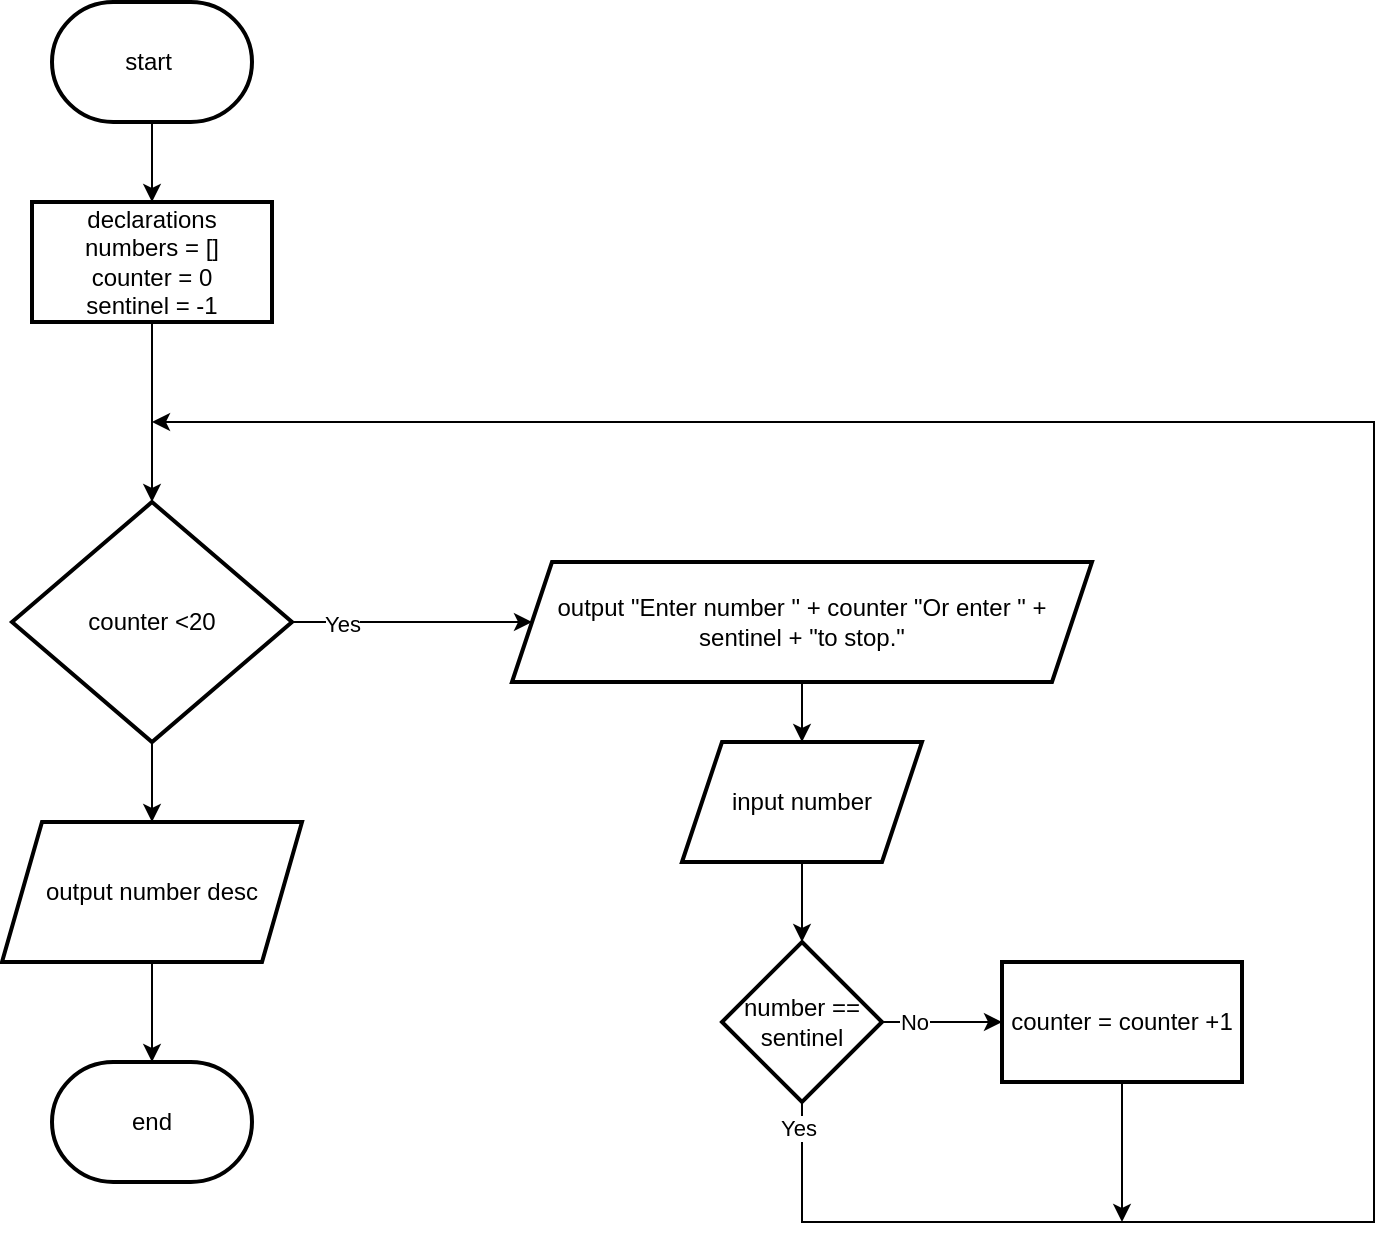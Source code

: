 <mxfile version="26.0.7">
  <diagram name="Page-1" id="rTqNWr0zawK2AeCXeiRS">
    <mxGraphModel dx="1338" dy="818" grid="1" gridSize="10" guides="1" tooltips="1" connect="1" arrows="1" fold="1" page="1" pageScale="1" pageWidth="850" pageHeight="1100" math="0" shadow="0">
      <root>
        <mxCell id="0" />
        <mxCell id="1" parent="0" />
        <mxCell id="ufII23YuF3F3aXn4aUwu-3" value="" style="edgeStyle=orthogonalEdgeStyle;rounded=0;orthogonalLoop=1;jettySize=auto;html=1;" edge="1" parent="1" source="ufII23YuF3F3aXn4aUwu-1" target="ufII23YuF3F3aXn4aUwu-2">
          <mxGeometry relative="1" as="geometry" />
        </mxCell>
        <mxCell id="ufII23YuF3F3aXn4aUwu-1" value="start&amp;nbsp;" style="strokeWidth=2;html=1;shape=mxgraph.flowchart.terminator;whiteSpace=wrap;" vertex="1" parent="1">
          <mxGeometry x="380" y="10" width="100" height="60" as="geometry" />
        </mxCell>
        <mxCell id="ufII23YuF3F3aXn4aUwu-5" value="" style="edgeStyle=orthogonalEdgeStyle;rounded=0;orthogonalLoop=1;jettySize=auto;html=1;" edge="1" parent="1" source="ufII23YuF3F3aXn4aUwu-2" target="ufII23YuF3F3aXn4aUwu-4">
          <mxGeometry relative="1" as="geometry" />
        </mxCell>
        <mxCell id="ufII23YuF3F3aXn4aUwu-2" value="declarations&lt;div&gt;numbers = []&lt;/div&gt;&lt;div&gt;counter = 0&lt;/div&gt;&lt;div&gt;sentinel = -1&lt;/div&gt;" style="whiteSpace=wrap;html=1;strokeWidth=2;" vertex="1" parent="1">
          <mxGeometry x="370" y="110" width="120" height="60" as="geometry" />
        </mxCell>
        <mxCell id="ufII23YuF3F3aXn4aUwu-7" value="" style="edgeStyle=orthogonalEdgeStyle;rounded=0;orthogonalLoop=1;jettySize=auto;html=1;" edge="1" parent="1" source="ufII23YuF3F3aXn4aUwu-4" target="ufII23YuF3F3aXn4aUwu-6">
          <mxGeometry relative="1" as="geometry" />
        </mxCell>
        <mxCell id="ufII23YuF3F3aXn4aUwu-13" value="Yes" style="edgeLabel;html=1;align=center;verticalAlign=middle;resizable=0;points=[];" vertex="1" connectable="0" parent="ufII23YuF3F3aXn4aUwu-7">
          <mxGeometry x="-0.583" y="-1" relative="1" as="geometry">
            <mxPoint as="offset" />
          </mxGeometry>
        </mxCell>
        <mxCell id="ufII23YuF3F3aXn4aUwu-27" value="" style="edgeStyle=orthogonalEdgeStyle;rounded=0;orthogonalLoop=1;jettySize=auto;html=1;" edge="1" parent="1" source="ufII23YuF3F3aXn4aUwu-4" target="ufII23YuF3F3aXn4aUwu-26">
          <mxGeometry relative="1" as="geometry" />
        </mxCell>
        <mxCell id="ufII23YuF3F3aXn4aUwu-4" value="counter &amp;lt;20" style="rhombus;whiteSpace=wrap;html=1;strokeWidth=2;" vertex="1" parent="1">
          <mxGeometry x="360" y="260" width="140" height="120" as="geometry" />
        </mxCell>
        <mxCell id="ufII23YuF3F3aXn4aUwu-9" value="" style="edgeStyle=orthogonalEdgeStyle;rounded=0;orthogonalLoop=1;jettySize=auto;html=1;" edge="1" parent="1" source="ufII23YuF3F3aXn4aUwu-6" target="ufII23YuF3F3aXn4aUwu-8">
          <mxGeometry relative="1" as="geometry" />
        </mxCell>
        <mxCell id="ufII23YuF3F3aXn4aUwu-6" value="output &quot;Enter number &quot; + counter &quot;Or enter &quot; + sentinel + &quot;to stop.&quot;" style="shape=parallelogram;perimeter=parallelogramPerimeter;whiteSpace=wrap;html=1;fixedSize=1;strokeWidth=2;" vertex="1" parent="1">
          <mxGeometry x="610" y="290" width="290" height="60" as="geometry" />
        </mxCell>
        <mxCell id="ufII23YuF3F3aXn4aUwu-35" value="" style="edgeStyle=orthogonalEdgeStyle;rounded=0;orthogonalLoop=1;jettySize=auto;html=1;" edge="1" parent="1" source="ufII23YuF3F3aXn4aUwu-8" target="ufII23YuF3F3aXn4aUwu-34">
          <mxGeometry relative="1" as="geometry" />
        </mxCell>
        <mxCell id="ufII23YuF3F3aXn4aUwu-8" value="input number" style="shape=parallelogram;perimeter=parallelogramPerimeter;whiteSpace=wrap;html=1;fixedSize=1;strokeWidth=2;" vertex="1" parent="1">
          <mxGeometry x="695" y="380" width="120" height="60" as="geometry" />
        </mxCell>
        <mxCell id="ufII23YuF3F3aXn4aUwu-29" value="" style="edgeStyle=orthogonalEdgeStyle;rounded=0;orthogonalLoop=1;jettySize=auto;html=1;" edge="1" parent="1" source="ufII23YuF3F3aXn4aUwu-26" target="ufII23YuF3F3aXn4aUwu-28">
          <mxGeometry relative="1" as="geometry" />
        </mxCell>
        <mxCell id="ufII23YuF3F3aXn4aUwu-26" value="output number desc" style="shape=parallelogram;perimeter=parallelogramPerimeter;whiteSpace=wrap;html=1;fixedSize=1;strokeWidth=2;" vertex="1" parent="1">
          <mxGeometry x="355" y="420" width="150" height="70" as="geometry" />
        </mxCell>
        <mxCell id="ufII23YuF3F3aXn4aUwu-28" value="end" style="strokeWidth=2;html=1;shape=mxgraph.flowchart.terminator;whiteSpace=wrap;" vertex="1" parent="1">
          <mxGeometry x="380" y="540" width="100" height="60" as="geometry" />
        </mxCell>
        <mxCell id="ufII23YuF3F3aXn4aUwu-37" value="" style="edgeStyle=orthogonalEdgeStyle;rounded=0;orthogonalLoop=1;jettySize=auto;html=1;" edge="1" parent="1" source="ufII23YuF3F3aXn4aUwu-34" target="ufII23YuF3F3aXn4aUwu-36">
          <mxGeometry relative="1" as="geometry" />
        </mxCell>
        <mxCell id="ufII23YuF3F3aXn4aUwu-40" value="No" style="edgeLabel;html=1;align=center;verticalAlign=middle;resizable=0;points=[];" vertex="1" connectable="0" parent="ufII23YuF3F3aXn4aUwu-37">
          <mxGeometry x="-0.467" relative="1" as="geometry">
            <mxPoint as="offset" />
          </mxGeometry>
        </mxCell>
        <mxCell id="ufII23YuF3F3aXn4aUwu-38" style="edgeStyle=orthogonalEdgeStyle;rounded=0;orthogonalLoop=1;jettySize=auto;html=1;exitX=0.5;exitY=1;exitDx=0;exitDy=0;" edge="1" parent="1" source="ufII23YuF3F3aXn4aUwu-34">
          <mxGeometry relative="1" as="geometry">
            <mxPoint x="430" y="220" as="targetPoint" />
            <Array as="points">
              <mxPoint x="755" y="620" />
              <mxPoint x="1041" y="620" />
              <mxPoint x="1041" y="220" />
            </Array>
          </mxGeometry>
        </mxCell>
        <mxCell id="ufII23YuF3F3aXn4aUwu-41" value="Yes" style="edgeLabel;html=1;align=center;verticalAlign=middle;resizable=0;points=[];" vertex="1" connectable="0" parent="ufII23YuF3F3aXn4aUwu-38">
          <mxGeometry x="-0.981" y="-2" relative="1" as="geometry">
            <mxPoint as="offset" />
          </mxGeometry>
        </mxCell>
        <mxCell id="ufII23YuF3F3aXn4aUwu-34" value="number == sentinel" style="rhombus;whiteSpace=wrap;html=1;strokeWidth=2;" vertex="1" parent="1">
          <mxGeometry x="715" y="480" width="80" height="80" as="geometry" />
        </mxCell>
        <mxCell id="ufII23YuF3F3aXn4aUwu-39" style="edgeStyle=orthogonalEdgeStyle;rounded=0;orthogonalLoop=1;jettySize=auto;html=1;exitX=0.5;exitY=1;exitDx=0;exitDy=0;" edge="1" parent="1" source="ufII23YuF3F3aXn4aUwu-36">
          <mxGeometry relative="1" as="geometry">
            <mxPoint x="915" y="620" as="targetPoint" />
          </mxGeometry>
        </mxCell>
        <mxCell id="ufII23YuF3F3aXn4aUwu-36" value="counter = counter +1" style="whiteSpace=wrap;html=1;strokeWidth=2;" vertex="1" parent="1">
          <mxGeometry x="855" y="490" width="120" height="60" as="geometry" />
        </mxCell>
      </root>
    </mxGraphModel>
  </diagram>
</mxfile>
